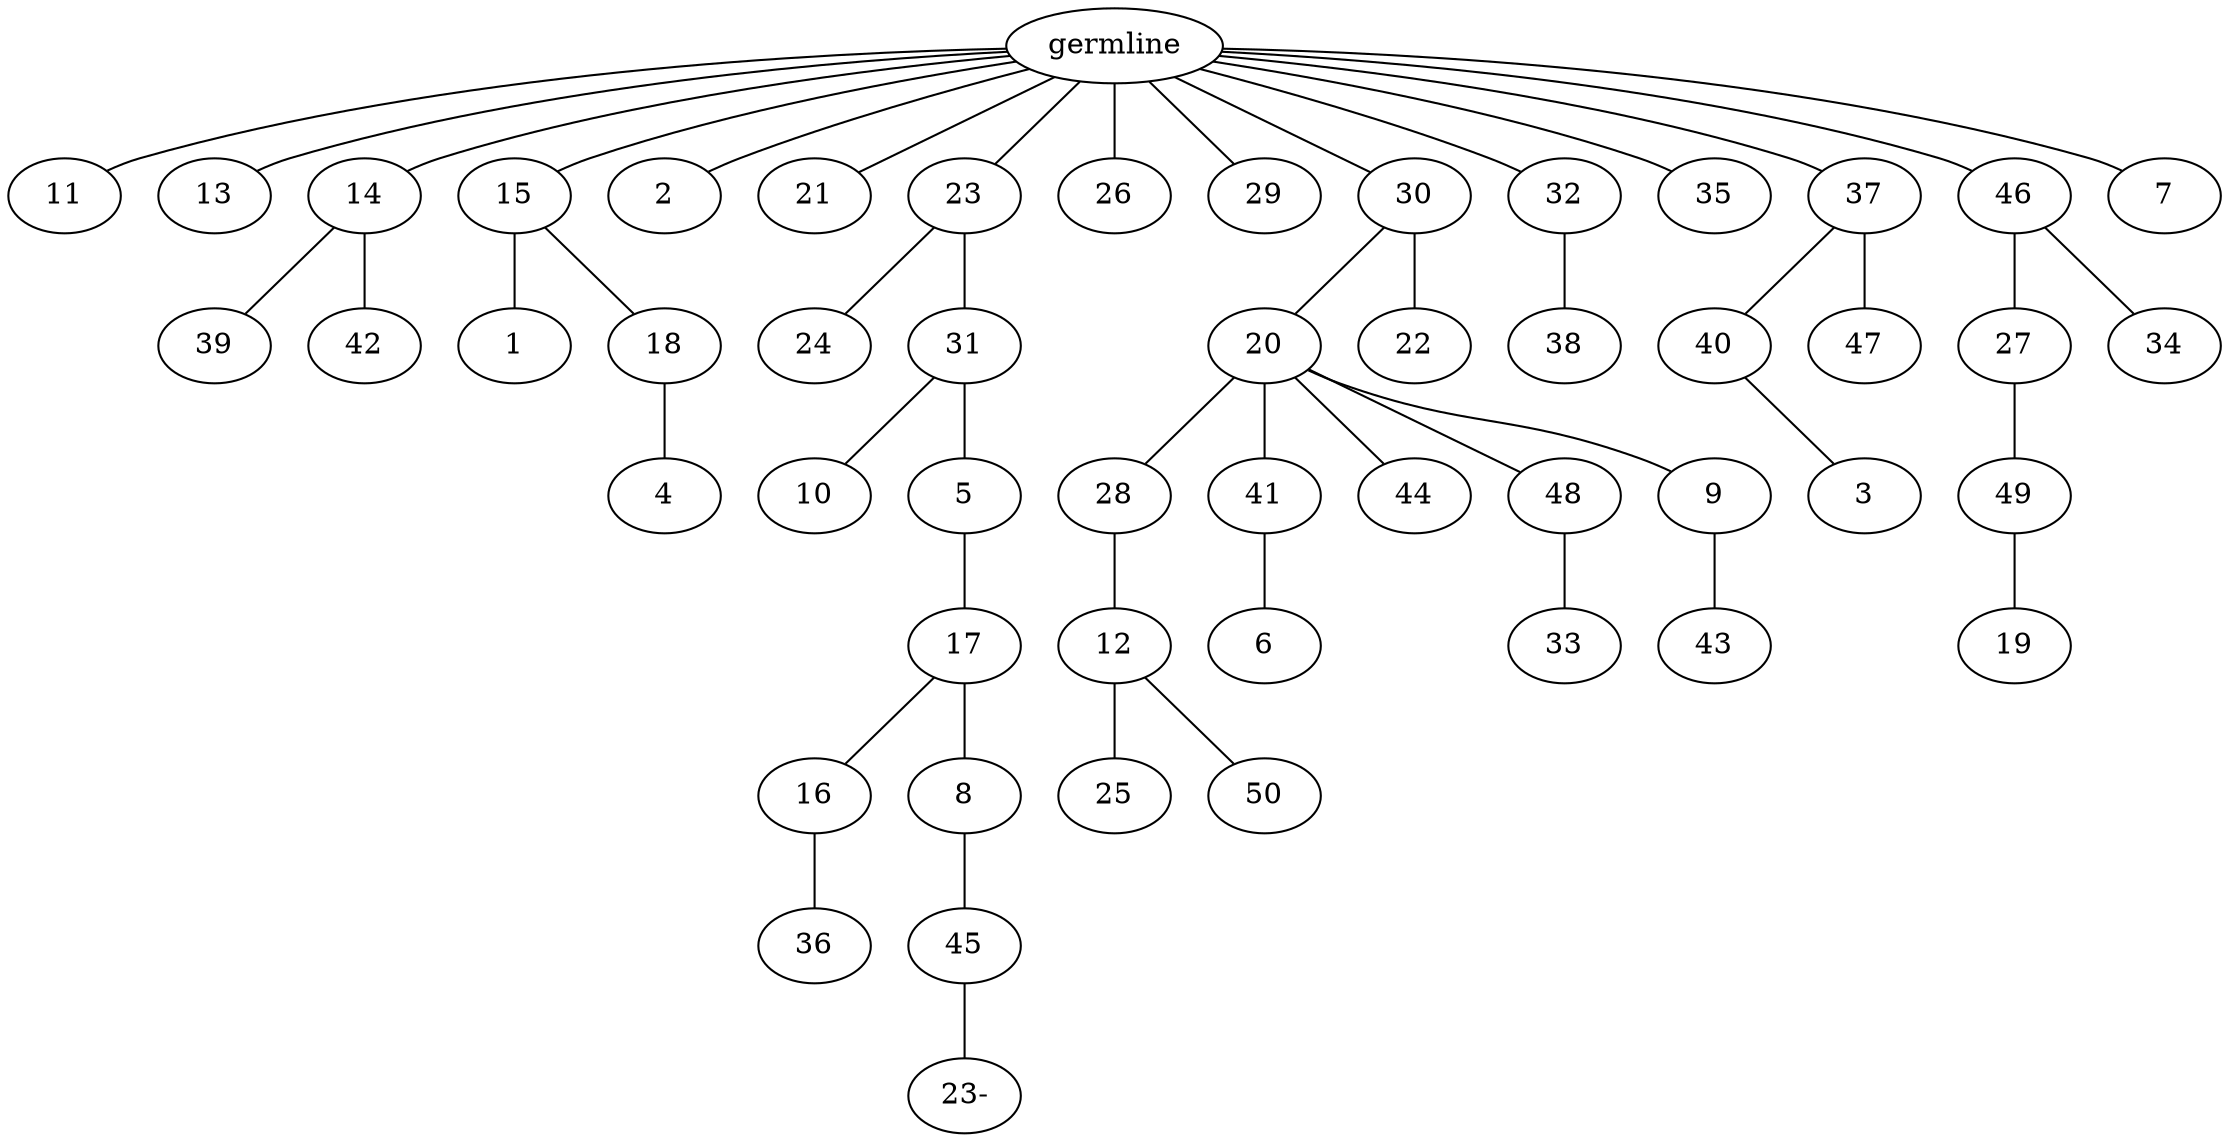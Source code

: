 graph tree {
    "139879522198528" [label="germline"];
    "139879522387568" [label="11"];
    "139879522099152" [label="13"];
    "139879522098960" [label="14"];
    "139879522098192" [label="39"];
    "139879522098864" [label="42"];
    "139879522097328" [label="15"];
    "139879522097760" [label="1"];
    "139879522098912" [label="18"];
    "139879522099008" [label="4"];
    "139879522096992" [label="2"];
    "139879522096848" [label="21"];
    "139879522096944" [label="23"];
    "139879522097904" [label="24"];
    "139879522097280" [label="31"];
    "139879522097712" [label="10"];
    "139879522097424" [label="5"];
    "139879522097232" [label="17"];
    "139879522097952" [label="16"];
    "139879522096128" [label="36"];
    "139879522098528" [label="8"];
    "139879522095840" [label="45"];
    "139879522197664" [label="23-"];
    "139879522095360" [label="26"];
    "139879522096512" [label="29"];
    "139879522098432" [label="30"];
    "139879522098480" [label="20"];
    "139879522096800" [label="28"];
    "139879522095264" [label="12"];
    "139879521950640" [label="25"];
    "139879521948288" [label="50"];
    "139879522097856" [label="41"];
    "139879521951504" [label="6"];
    "139879522097568" [label="44"];
    "139879522095552" [label="48"];
    "139879521948000" [label="33"];
    "139879521949632" [label="9"];
    "139879521950160" [label="43"];
    "139879522097088" [label="22"];
    "139879522098240" [label="32"];
    "139879521951360" [label="38"];
    "139879522097376" [label="35"];
    "139879522097040" [label="37"];
    "139879521951072" [label="40"];
    "139879521950592" [label="3"];
    "139879521951024" [label="47"];
    "139879522095456" [label="46"];
    "139879521948144" [label="27"];
    "139879521950544" [label="49"];
    "139879521951552" [label="19"];
    "139879521951648" [label="34"];
    "139879521950736" [label="7"];
    "139879522198528" -- "139879522387568";
    "139879522198528" -- "139879522099152";
    "139879522198528" -- "139879522098960";
    "139879522198528" -- "139879522097328";
    "139879522198528" -- "139879522096992";
    "139879522198528" -- "139879522096848";
    "139879522198528" -- "139879522096944";
    "139879522198528" -- "139879522095360";
    "139879522198528" -- "139879522096512";
    "139879522198528" -- "139879522098432";
    "139879522198528" -- "139879522098240";
    "139879522198528" -- "139879522097376";
    "139879522198528" -- "139879522097040";
    "139879522198528" -- "139879522095456";
    "139879522198528" -- "139879521950736";
    "139879522098960" -- "139879522098192";
    "139879522098960" -- "139879522098864";
    "139879522097328" -- "139879522097760";
    "139879522097328" -- "139879522098912";
    "139879522098912" -- "139879522099008";
    "139879522096944" -- "139879522097904";
    "139879522096944" -- "139879522097280";
    "139879522097280" -- "139879522097712";
    "139879522097280" -- "139879522097424";
    "139879522097424" -- "139879522097232";
    "139879522097232" -- "139879522097952";
    "139879522097232" -- "139879522098528";
    "139879522097952" -- "139879522096128";
    "139879522098528" -- "139879522095840";
    "139879522095840" -- "139879522197664";
    "139879522098432" -- "139879522098480";
    "139879522098432" -- "139879522097088";
    "139879522098480" -- "139879522096800";
    "139879522098480" -- "139879522097856";
    "139879522098480" -- "139879522097568";
    "139879522098480" -- "139879522095552";
    "139879522098480" -- "139879521949632";
    "139879522096800" -- "139879522095264";
    "139879522095264" -- "139879521950640";
    "139879522095264" -- "139879521948288";
    "139879522097856" -- "139879521951504";
    "139879522095552" -- "139879521948000";
    "139879521949632" -- "139879521950160";
    "139879522098240" -- "139879521951360";
    "139879522097040" -- "139879521951072";
    "139879522097040" -- "139879521951024";
    "139879521951072" -- "139879521950592";
    "139879522095456" -- "139879521948144";
    "139879522095456" -- "139879521951648";
    "139879521948144" -- "139879521950544";
    "139879521950544" -- "139879521951552";
}
